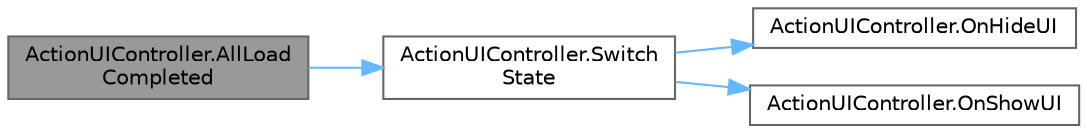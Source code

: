 digraph "ActionUIController.AllLoadCompleted"
{
 // LATEX_PDF_SIZE
  bgcolor="transparent";
  edge [fontname=Helvetica,fontsize=10,labelfontname=Helvetica,labelfontsize=10];
  node [fontname=Helvetica,fontsize=10,shape=box,height=0.2,width=0.4];
  rankdir="LR";
  Node1 [id="Node000001",label="ActionUIController.AllLoad\lCompleted",height=0.2,width=0.4,color="gray40", fillcolor="grey60", style="filled", fontcolor="black",tooltip=" "];
  Node1 -> Node2 [id="edge4_Node000001_Node000002",color="steelblue1",style="solid",tooltip=" "];
  Node2 [id="Node000002",label="ActionUIController.Switch\lState",height=0.2,width=0.4,color="grey40", fillcolor="white", style="filled",URL="$class_action_u_i_controller.html#acdf08210ca747789f3e3702242e66b2b",tooltip=" "];
  Node2 -> Node3 [id="edge5_Node000002_Node000003",color="steelblue1",style="solid",tooltip=" "];
  Node3 [id="Node000003",label="ActionUIController.OnHideUI",height=0.2,width=0.4,color="grey40", fillcolor="white", style="filled",URL="$class_action_u_i_controller.html#aff78c1b1f951ea3df4c09f977c85f8c2",tooltip=" "];
  Node2 -> Node4 [id="edge6_Node000002_Node000004",color="steelblue1",style="solid",tooltip=" "];
  Node4 [id="Node000004",label="ActionUIController.OnShowUI",height=0.2,width=0.4,color="grey40", fillcolor="white", style="filled",URL="$class_action_u_i_controller.html#ad56f2e4377e99bbba4cbb7de15331f45",tooltip=" "];
}
